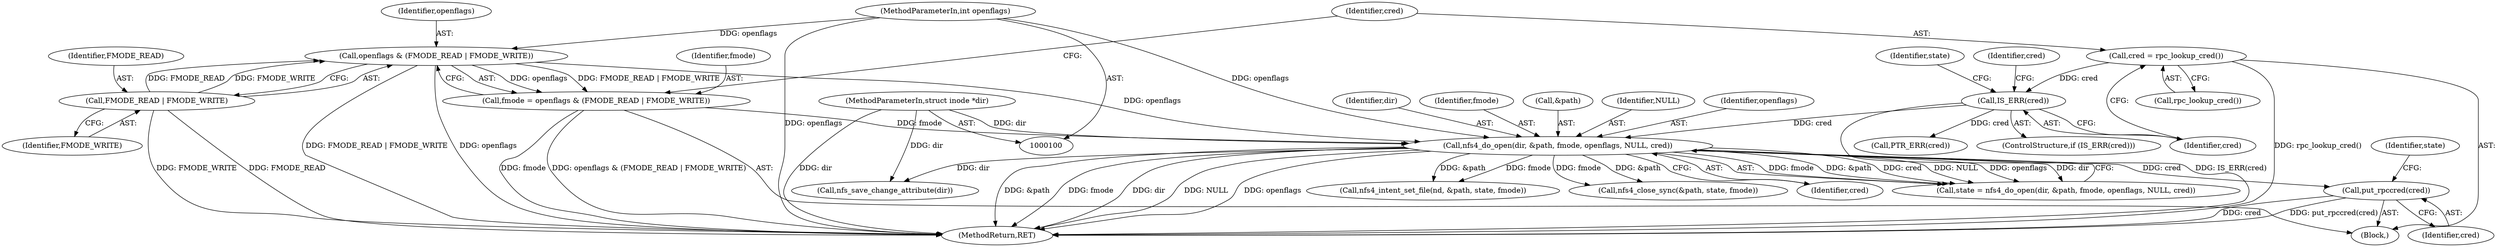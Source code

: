 digraph "0_linux_dc0b027dfadfcb8a5504f7d8052754bf8d501ab9_16@pointer" {
"1000136" [label="(Call,put_rpccred(cred))"];
"1000128" [label="(Call,nfs4_do_open(dir, &path, fmode, openflags, NULL, cred))"];
"1000101" [label="(MethodParameterIn,struct inode *dir)"];
"1000110" [label="(Call,fmode = openflags & (FMODE_READ | FMODE_WRITE))"];
"1000112" [label="(Call,openflags & (FMODE_READ | FMODE_WRITE))"];
"1000103" [label="(MethodParameterIn,int openflags)"];
"1000114" [label="(Call,FMODE_READ | FMODE_WRITE)"];
"1000121" [label="(Call,IS_ERR(cred))"];
"1000117" [label="(Call,cred = rpc_lookup_cred())"];
"1000135" [label="(Identifier,cred)"];
"1000119" [label="(Call,rpc_lookup_cred())"];
"1000129" [label="(Identifier,dir)"];
"1000128" [label="(Call,nfs4_do_open(dir, &path, fmode, openflags, NULL, cred))"];
"1000103" [label="(MethodParameterIn,int openflags)"];
"1000116" [label="(Identifier,FMODE_WRITE)"];
"1000111" [label="(Identifier,fmode)"];
"1000115" [label="(Identifier,FMODE_READ)"];
"1000127" [label="(Identifier,state)"];
"1000132" [label="(Identifier,fmode)"];
"1000122" [label="(Identifier,cred)"];
"1000130" [label="(Call,&path)"];
"1000136" [label="(Call,put_rpccred(cred))"];
"1000192" [label="(MethodReturn,RET)"];
"1000125" [label="(Identifier,cred)"];
"1000140" [label="(Identifier,state)"];
"1000134" [label="(Identifier,NULL)"];
"1000174" [label="(Call,nfs4_intent_set_file(nd, &path, state, fmode))"];
"1000121" [label="(Call,IS_ERR(cred))"];
"1000133" [label="(Identifier,openflags)"];
"1000110" [label="(Call,fmode = openflags & (FMODE_READ | FMODE_WRITE))"];
"1000172" [label="(Call,nfs_save_change_attribute(dir))"];
"1000182" [label="(Call,nfs4_close_sync(&path, state, fmode))"];
"1000113" [label="(Identifier,openflags)"];
"1000112" [label="(Call,openflags & (FMODE_READ | FMODE_WRITE))"];
"1000114" [label="(Call,FMODE_READ | FMODE_WRITE)"];
"1000126" [label="(Call,state = nfs4_do_open(dir, &path, fmode, openflags, NULL, cred))"];
"1000105" [label="(Block,)"];
"1000101" [label="(MethodParameterIn,struct inode *dir)"];
"1000120" [label="(ControlStructure,if (IS_ERR(cred)))"];
"1000118" [label="(Identifier,cred)"];
"1000137" [label="(Identifier,cred)"];
"1000124" [label="(Call,PTR_ERR(cred))"];
"1000117" [label="(Call,cred = rpc_lookup_cred())"];
"1000136" -> "1000105"  [label="AST: "];
"1000136" -> "1000137"  [label="CFG: "];
"1000137" -> "1000136"  [label="AST: "];
"1000140" -> "1000136"  [label="CFG: "];
"1000136" -> "1000192"  [label="DDG: put_rpccred(cred)"];
"1000136" -> "1000192"  [label="DDG: cred"];
"1000128" -> "1000136"  [label="DDG: cred"];
"1000128" -> "1000126"  [label="AST: "];
"1000128" -> "1000135"  [label="CFG: "];
"1000129" -> "1000128"  [label="AST: "];
"1000130" -> "1000128"  [label="AST: "];
"1000132" -> "1000128"  [label="AST: "];
"1000133" -> "1000128"  [label="AST: "];
"1000134" -> "1000128"  [label="AST: "];
"1000135" -> "1000128"  [label="AST: "];
"1000126" -> "1000128"  [label="CFG: "];
"1000128" -> "1000192"  [label="DDG: &path"];
"1000128" -> "1000192"  [label="DDG: fmode"];
"1000128" -> "1000192"  [label="DDG: dir"];
"1000128" -> "1000192"  [label="DDG: NULL"];
"1000128" -> "1000192"  [label="DDG: openflags"];
"1000128" -> "1000126"  [label="DDG: fmode"];
"1000128" -> "1000126"  [label="DDG: &path"];
"1000128" -> "1000126"  [label="DDG: cred"];
"1000128" -> "1000126"  [label="DDG: NULL"];
"1000128" -> "1000126"  [label="DDG: openflags"];
"1000128" -> "1000126"  [label="DDG: dir"];
"1000101" -> "1000128"  [label="DDG: dir"];
"1000110" -> "1000128"  [label="DDG: fmode"];
"1000112" -> "1000128"  [label="DDG: openflags"];
"1000103" -> "1000128"  [label="DDG: openflags"];
"1000121" -> "1000128"  [label="DDG: cred"];
"1000128" -> "1000172"  [label="DDG: dir"];
"1000128" -> "1000174"  [label="DDG: &path"];
"1000128" -> "1000174"  [label="DDG: fmode"];
"1000128" -> "1000182"  [label="DDG: &path"];
"1000128" -> "1000182"  [label="DDG: fmode"];
"1000101" -> "1000100"  [label="AST: "];
"1000101" -> "1000192"  [label="DDG: dir"];
"1000101" -> "1000172"  [label="DDG: dir"];
"1000110" -> "1000105"  [label="AST: "];
"1000110" -> "1000112"  [label="CFG: "];
"1000111" -> "1000110"  [label="AST: "];
"1000112" -> "1000110"  [label="AST: "];
"1000118" -> "1000110"  [label="CFG: "];
"1000110" -> "1000192"  [label="DDG: openflags & (FMODE_READ | FMODE_WRITE)"];
"1000110" -> "1000192"  [label="DDG: fmode"];
"1000112" -> "1000110"  [label="DDG: openflags"];
"1000112" -> "1000110"  [label="DDG: FMODE_READ | FMODE_WRITE"];
"1000112" -> "1000114"  [label="CFG: "];
"1000113" -> "1000112"  [label="AST: "];
"1000114" -> "1000112"  [label="AST: "];
"1000112" -> "1000192"  [label="DDG: FMODE_READ | FMODE_WRITE"];
"1000112" -> "1000192"  [label="DDG: openflags"];
"1000103" -> "1000112"  [label="DDG: openflags"];
"1000114" -> "1000112"  [label="DDG: FMODE_READ"];
"1000114" -> "1000112"  [label="DDG: FMODE_WRITE"];
"1000103" -> "1000100"  [label="AST: "];
"1000103" -> "1000192"  [label="DDG: openflags"];
"1000114" -> "1000116"  [label="CFG: "];
"1000115" -> "1000114"  [label="AST: "];
"1000116" -> "1000114"  [label="AST: "];
"1000114" -> "1000192"  [label="DDG: FMODE_READ"];
"1000114" -> "1000192"  [label="DDG: FMODE_WRITE"];
"1000121" -> "1000120"  [label="AST: "];
"1000121" -> "1000122"  [label="CFG: "];
"1000122" -> "1000121"  [label="AST: "];
"1000125" -> "1000121"  [label="CFG: "];
"1000127" -> "1000121"  [label="CFG: "];
"1000121" -> "1000192"  [label="DDG: IS_ERR(cred)"];
"1000117" -> "1000121"  [label="DDG: cred"];
"1000121" -> "1000124"  [label="DDG: cred"];
"1000117" -> "1000105"  [label="AST: "];
"1000117" -> "1000119"  [label="CFG: "];
"1000118" -> "1000117"  [label="AST: "];
"1000119" -> "1000117"  [label="AST: "];
"1000122" -> "1000117"  [label="CFG: "];
"1000117" -> "1000192"  [label="DDG: rpc_lookup_cred()"];
}
